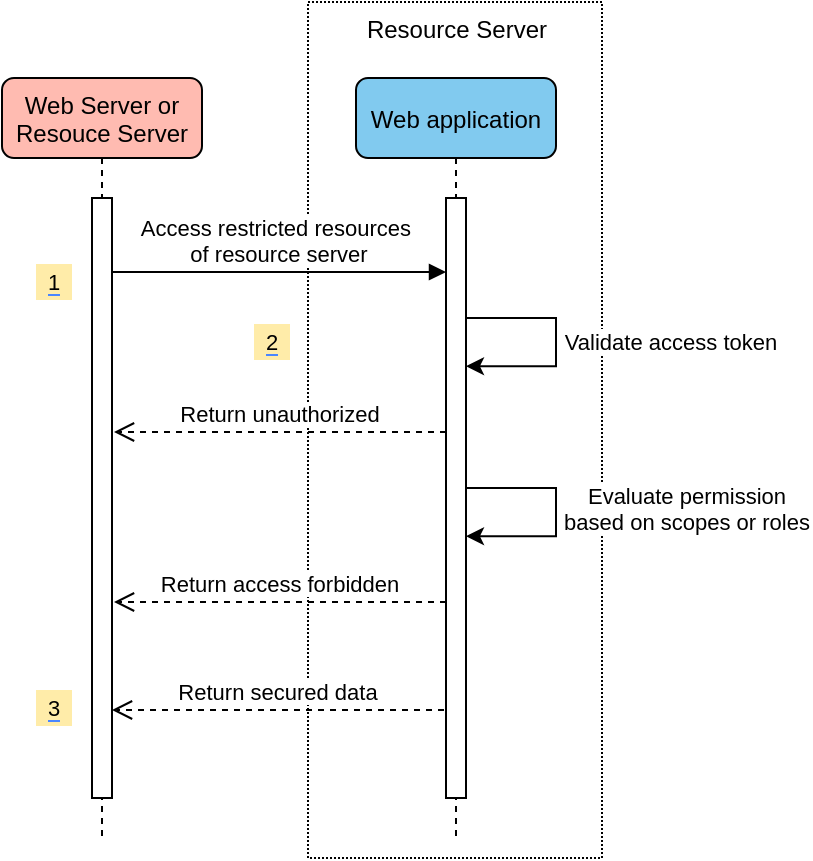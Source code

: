 <mxfile version="13.6.2" type="device"><diagram id="kgpKYQtTHZ0yAKxKKP6v" name="Page-1"><mxGraphModel dx="952" dy="553" grid="1" gridSize="10" guides="1" tooltips="1" connect="1" arrows="1" fold="1" page="1" pageScale="1" pageWidth="850" pageHeight="1100" math="0" shadow="0"><root><mxCell id="0"/><mxCell id="1" parent="0"/><mxCell id="8OaaKrN09oYVDXz9ovkA-4" value="" style="rounded=0;whiteSpace=wrap;html=1;dashed=1;dashPattern=1 1;" parent="1" vertex="1"><mxGeometry x="287" y="42" width="147" height="428" as="geometry"/></mxCell><mxCell id="3nuBFxr9cyL0pnOWT2aG-1" value="Web Server or &#10;Resouce Server" style="shape=umlLifeline;perimeter=lifelinePerimeter;container=1;collapsible=0;recursiveResize=0;rounded=1;shadow=0;strokeWidth=1;fillColor=#FFBBB1;" parent="1" vertex="1"><mxGeometry x="134" y="80" width="100" height="380" as="geometry"/></mxCell><mxCell id="3nuBFxr9cyL0pnOWT2aG-2" value="" style="points=[];perimeter=orthogonalPerimeter;rounded=0;shadow=0;strokeWidth=1;" parent="3nuBFxr9cyL0pnOWT2aG-1" vertex="1"><mxGeometry x="45" y="60" width="10" height="300" as="geometry"/></mxCell><mxCell id="3nuBFxr9cyL0pnOWT2aG-5" value="Web application" style="shape=umlLifeline;perimeter=lifelinePerimeter;container=1;collapsible=0;recursiveResize=0;rounded=1;shadow=0;strokeWidth=1;fillColor=#81CAEF;" parent="1" vertex="1"><mxGeometry x="311" y="80" width="100" height="380" as="geometry"/></mxCell><mxCell id="3nuBFxr9cyL0pnOWT2aG-6" value="" style="points=[];perimeter=orthogonalPerimeter;rounded=0;shadow=0;strokeWidth=1;" parent="3nuBFxr9cyL0pnOWT2aG-5" vertex="1"><mxGeometry x="45" y="60" width="10" height="300" as="geometry"/></mxCell><mxCell id="o5tUvNKxY8nh53MyDNSe-14" style="edgeStyle=orthogonalEdgeStyle;rounded=0;orthogonalLoop=1;jettySize=auto;html=1;entryX=1;entryY=0.479;entryDx=0;entryDy=0;entryPerimeter=0;fontSize=11;" parent="3nuBFxr9cyL0pnOWT2aG-5" edge="1"><mxGeometry relative="1" as="geometry"><mxPoint x="55" y="144.12" as="targetPoint"/><mxPoint x="55" y="120" as="sourcePoint"/><Array as="points"><mxPoint x="100" y="120"/><mxPoint x="100" y="144"/></Array></mxGeometry></mxCell><mxCell id="o5tUvNKxY8nh53MyDNSe-17" value="Validate access token" style="edgeLabel;align=center;verticalAlign=middle;resizable=0;points=[];fontSize=11;" parent="o5tUvNKxY8nh53MyDNSe-14" vertex="1" connectable="0"><mxGeometry x="-0.694" relative="1" as="geometry"><mxPoint x="84.76" y="11" as="offset"/></mxGeometry></mxCell><mxCell id="3nuBFxr9cyL0pnOWT2aG-7" value="Return secured data" style="verticalAlign=bottom;endArrow=open;dashed=1;endSize=8;exitX=0;exitY=0.95;shadow=0;strokeWidth=1;fontSize=11;" parent="1" edge="1"><mxGeometry relative="1" as="geometry"><mxPoint x="189" y="396.0" as="targetPoint"/><mxPoint x="355" y="396.0" as="sourcePoint"/></mxGeometry></mxCell><mxCell id="3nuBFxr9cyL0pnOWT2aG-8" value="Access restricted resources &#10;of resource server" style="verticalAlign=bottom;endArrow=block;shadow=0;strokeWidth=1;fontSize=11;" parent="1" edge="1"><mxGeometry relative="1" as="geometry"><mxPoint x="189" y="177" as="sourcePoint"/><mxPoint x="356" y="177" as="targetPoint"/></mxGeometry></mxCell><mxCell id="o5tUvNKxY8nh53MyDNSe-7" value="&lt;span style=&quot;background-color: rgb(255, 236, 169); font-size: 11px;&quot;&gt;1&lt;/span&gt;" style="rounded=0;whiteSpace=wrap;html=1;labelBackgroundColor=#4A86FF;fillColor=#FFECA9;strokeColor=none;fontSize=11;" parent="1" vertex="1"><mxGeometry x="151" y="173" width="18" height="18" as="geometry"/></mxCell><mxCell id="o5tUvNKxY8nh53MyDNSe-20" style="edgeStyle=orthogonalEdgeStyle;rounded=0;orthogonalLoop=1;jettySize=auto;html=1;entryX=1;entryY=0.479;entryDx=0;entryDy=0;entryPerimeter=0;fontSize=11;" parent="1" edge="1"><mxGeometry relative="1" as="geometry"><mxPoint x="366" y="309.12" as="targetPoint"/><mxPoint x="366" y="285.0" as="sourcePoint"/><Array as="points"><mxPoint x="411" y="285"/><mxPoint x="411" y="309"/></Array></mxGeometry></mxCell><mxCell id="o5tUvNKxY8nh53MyDNSe-21" value="Evaluate permission &#10;based on scopes or roles" style="edgeLabel;align=center;verticalAlign=middle;resizable=0;points=[];fontSize=11;spacingRight=0;spacingLeft=16;" parent="o5tUvNKxY8nh53MyDNSe-20" vertex="1" connectable="0"><mxGeometry x="-0.694" relative="1" as="geometry"><mxPoint x="84.76" y="9.99" as="offset"/></mxGeometry></mxCell><mxCell id="o5tUvNKxY8nh53MyDNSe-24" value="&lt;span style=&quot;background-color: rgb(255 , 236 , 169) ; font-size: 11px&quot;&gt;3&lt;/span&gt;" style="rounded=0;whiteSpace=wrap;html=1;labelBackgroundColor=#4A86FF;fillColor=#FFECA9;strokeColor=none;fontSize=11;" parent="1" vertex="1"><mxGeometry x="151" y="386" width="18" height="18" as="geometry"/></mxCell><mxCell id="8OaaKrN09oYVDXz9ovkA-5" value="Resource Server" style="text;html=1;strokeColor=none;fillColor=none;align=center;verticalAlign=middle;whiteSpace=wrap;rounded=0;dashed=1;dashPattern=1 1;" parent="1" vertex="1"><mxGeometry x="294.5" y="46" width="132.5" height="20" as="geometry"/></mxCell><mxCell id="bHPj6wIeyg5ToQ--CuVG-3" value="Return unauthorized" style="verticalAlign=bottom;endArrow=open;dashed=1;endSize=8;exitX=0;exitY=0.95;shadow=0;strokeWidth=1;fontSize=11;" parent="1" edge="1"><mxGeometry relative="1" as="geometry"><mxPoint x="190" y="257" as="targetPoint"/><mxPoint x="356" y="257" as="sourcePoint"/></mxGeometry></mxCell><mxCell id="DCma49MQI8EyBDLXA1ZU-3" value="Return access forbidden" style="verticalAlign=bottom;endArrow=open;dashed=1;endSize=8;exitX=0;exitY=0.95;shadow=0;strokeWidth=1;fontSize=11;" parent="1" edge="1"><mxGeometry relative="1" as="geometry"><mxPoint x="190" y="342" as="targetPoint"/><mxPoint x="356" y="342" as="sourcePoint"/></mxGeometry></mxCell><mxCell id="r6r4ZjnZ90gF3n-Y2w9e-1" value="&lt;span style=&quot;background-color: rgb(255 , 236 , 169) ; font-size: 11px&quot;&gt;2&lt;/span&gt;" style="rounded=0;whiteSpace=wrap;html=1;labelBackgroundColor=#4A86FF;fillColor=#FFECA9;strokeColor=none;fontSize=11;" parent="1" vertex="1"><mxGeometry x="260" y="203" width="18" height="18" as="geometry"/></mxCell></root></mxGraphModel></diagram></mxfile>
